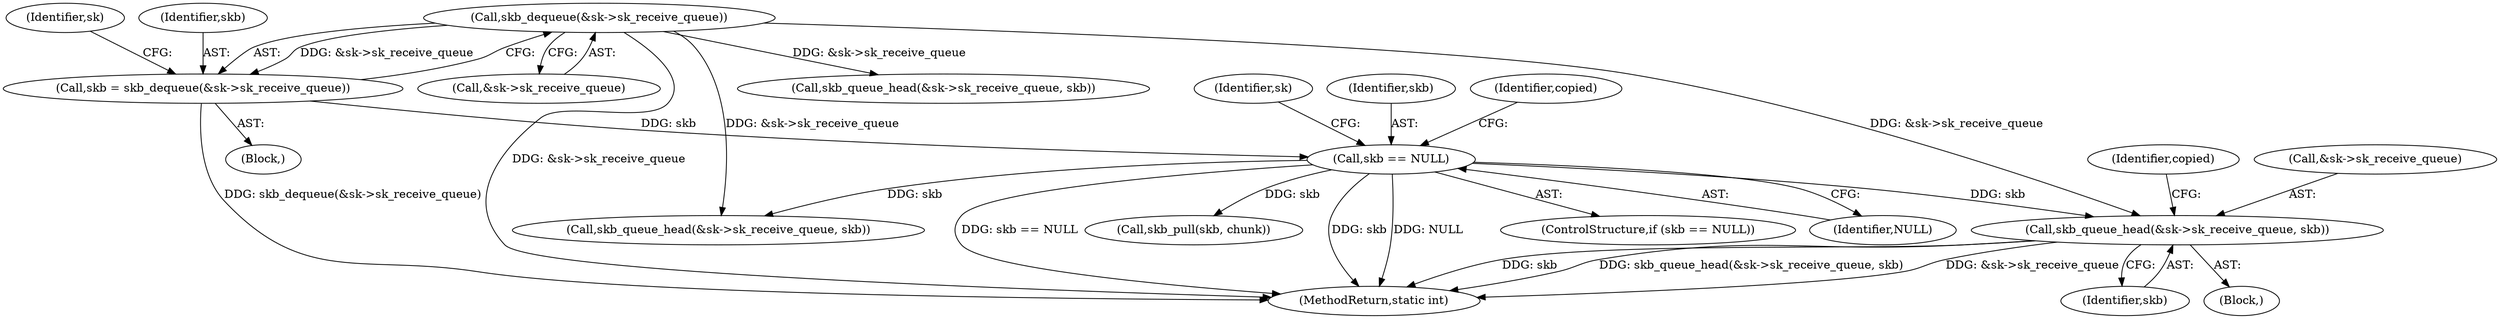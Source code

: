 digraph "0_linux_f3d3342602f8bcbf37d7c46641cb9bca7618eb1c_12@pointer" {
"1000270" [label="(Call,skb_queue_head(&sk->sk_receive_queue, skb))"];
"1000174" [label="(Call,skb_dequeue(&sk->sk_receive_queue))"];
"1000182" [label="(Call,skb == NULL)"];
"1000172" [label="(Call,skb = skb_dequeue(&sk->sk_receive_queue))"];
"1000305" [label="(Call,skb_queue_head(&sk->sk_receive_queue, skb))"];
"1000278" [label="(Identifier,copied)"];
"1000316" [label="(Call,skb_queue_head(&sk->sk_receive_queue, skb))"];
"1000297" [label="(Call,skb_pull(skb, chunk))"];
"1000183" [label="(Identifier,skb)"];
"1000271" [label="(Call,&sk->sk_receive_queue)"];
"1000328" [label="(MethodReturn,static int)"];
"1000173" [label="(Identifier,skb)"];
"1000188" [label="(Identifier,copied)"];
"1000270" [label="(Call,skb_queue_head(&sk->sk_receive_queue, skb))"];
"1000172" [label="(Call,skb = skb_dequeue(&sk->sk_receive_queue))"];
"1000275" [label="(Identifier,skb)"];
"1000182" [label="(Call,skb == NULL)"];
"1000180" [label="(Identifier,sk)"];
"1000181" [label="(ControlStructure,if (skb == NULL))"];
"1000269" [label="(Block,)"];
"1000167" [label="(Block,)"];
"1000174" [label="(Call,skb_dequeue(&sk->sk_receive_queue))"];
"1000175" [label="(Call,&sk->sk_receive_queue)"];
"1000184" [label="(Identifier,NULL)"];
"1000259" [label="(Identifier,sk)"];
"1000270" -> "1000269"  [label="AST: "];
"1000270" -> "1000275"  [label="CFG: "];
"1000271" -> "1000270"  [label="AST: "];
"1000275" -> "1000270"  [label="AST: "];
"1000278" -> "1000270"  [label="CFG: "];
"1000270" -> "1000328"  [label="DDG: skb"];
"1000270" -> "1000328"  [label="DDG: skb_queue_head(&sk->sk_receive_queue, skb)"];
"1000270" -> "1000328"  [label="DDG: &sk->sk_receive_queue"];
"1000174" -> "1000270"  [label="DDG: &sk->sk_receive_queue"];
"1000182" -> "1000270"  [label="DDG: skb"];
"1000174" -> "1000172"  [label="AST: "];
"1000174" -> "1000175"  [label="CFG: "];
"1000175" -> "1000174"  [label="AST: "];
"1000172" -> "1000174"  [label="CFG: "];
"1000174" -> "1000328"  [label="DDG: &sk->sk_receive_queue"];
"1000174" -> "1000172"  [label="DDG: &sk->sk_receive_queue"];
"1000174" -> "1000305"  [label="DDG: &sk->sk_receive_queue"];
"1000174" -> "1000316"  [label="DDG: &sk->sk_receive_queue"];
"1000182" -> "1000181"  [label="AST: "];
"1000182" -> "1000184"  [label="CFG: "];
"1000183" -> "1000182"  [label="AST: "];
"1000184" -> "1000182"  [label="AST: "];
"1000188" -> "1000182"  [label="CFG: "];
"1000259" -> "1000182"  [label="CFG: "];
"1000182" -> "1000328"  [label="DDG: skb == NULL"];
"1000182" -> "1000328"  [label="DDG: NULL"];
"1000182" -> "1000328"  [label="DDG: skb"];
"1000172" -> "1000182"  [label="DDG: skb"];
"1000182" -> "1000297"  [label="DDG: skb"];
"1000182" -> "1000316"  [label="DDG: skb"];
"1000172" -> "1000167"  [label="AST: "];
"1000173" -> "1000172"  [label="AST: "];
"1000180" -> "1000172"  [label="CFG: "];
"1000172" -> "1000328"  [label="DDG: skb_dequeue(&sk->sk_receive_queue)"];
}
